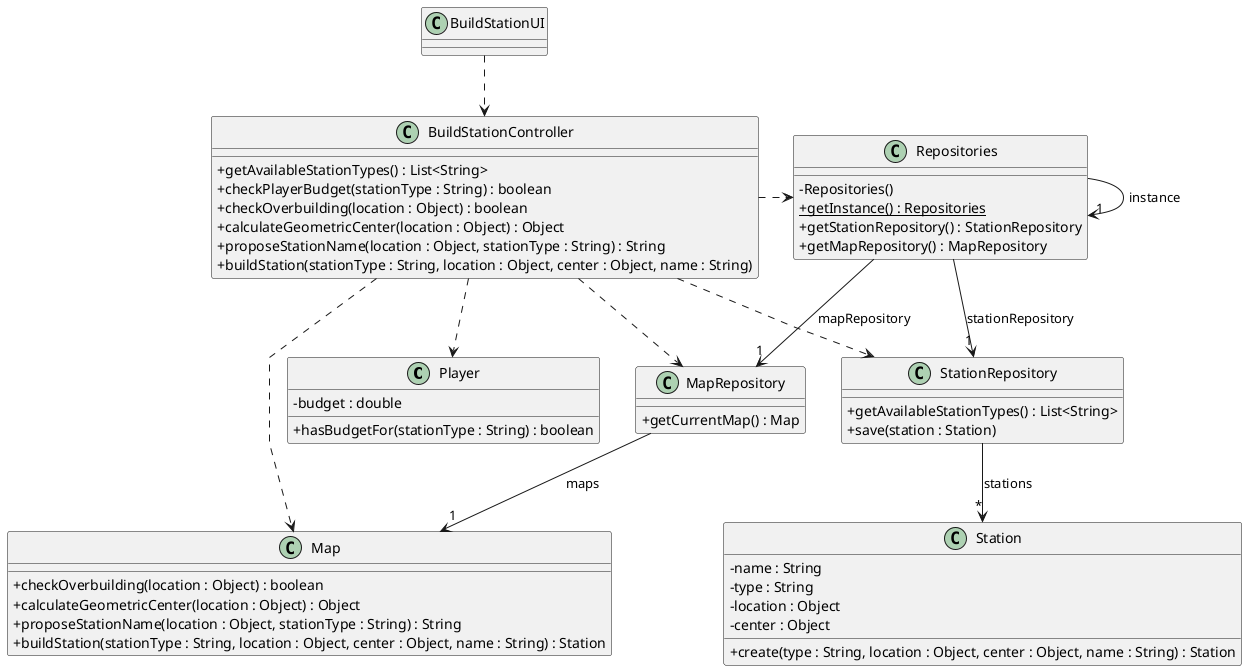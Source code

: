@startuml
skinparam packageStyle rectangle
skinparam shadowing false
skinparam linetype polyline
skinparam classAttributeIconSize 0

class Player {
    - budget : double
    + hasBudgetFor(stationType : String) : boolean
}

class BuildStationUI {
}

class BuildStationController {
    + getAvailableStationTypes() : List<String>
    + checkPlayerBudget(stationType : String) : boolean
    + checkOverbuilding(location : Object) : boolean
    + calculateGeometricCenter(location : Object) : Object
    + proposeStationName(location : Object, stationType : String) : String
    + buildStation(stationType : String, location : Object, center : Object, name : String)
}

class Repositories {
    - Repositories()
    + {static} getInstance() : Repositories
    + getStationRepository() : StationRepository
    + getMapRepository() : MapRepository
}

class StationRepository {
    + getAvailableStationTypes() : List<String>
    + save(station : Station)
}

class MapRepository {
    + getCurrentMap() : Map
}

class Map {
    + checkOverbuilding(location : Object) : boolean
    + calculateGeometricCenter(location : Object) : Object
    + proposeStationName(location : Object, stationType : String) : String
    + buildStation(stationType : String, location : Object, center : Object, name : String) : Station
}

class Station {
    - name : String
    - type : String
    - location : Object
    - center : Object
    + create(type : String, location : Object, center : Object, name : String) : Station
}

BuildStationUI ..> BuildStationController
BuildStationController .> Repositories
Repositories -> "1" Repositories : instance
Repositories --> "1" StationRepository : stationRepository
Repositories --> "1" MapRepository : mapRepository
BuildStationController ..> StationRepository
BuildStationController ..> MapRepository
BuildStationController ..> Map
BuildStationController ..> Player
StationRepository --> "*" Station : stations
MapRepository --> "1" Map : maps

@enduml